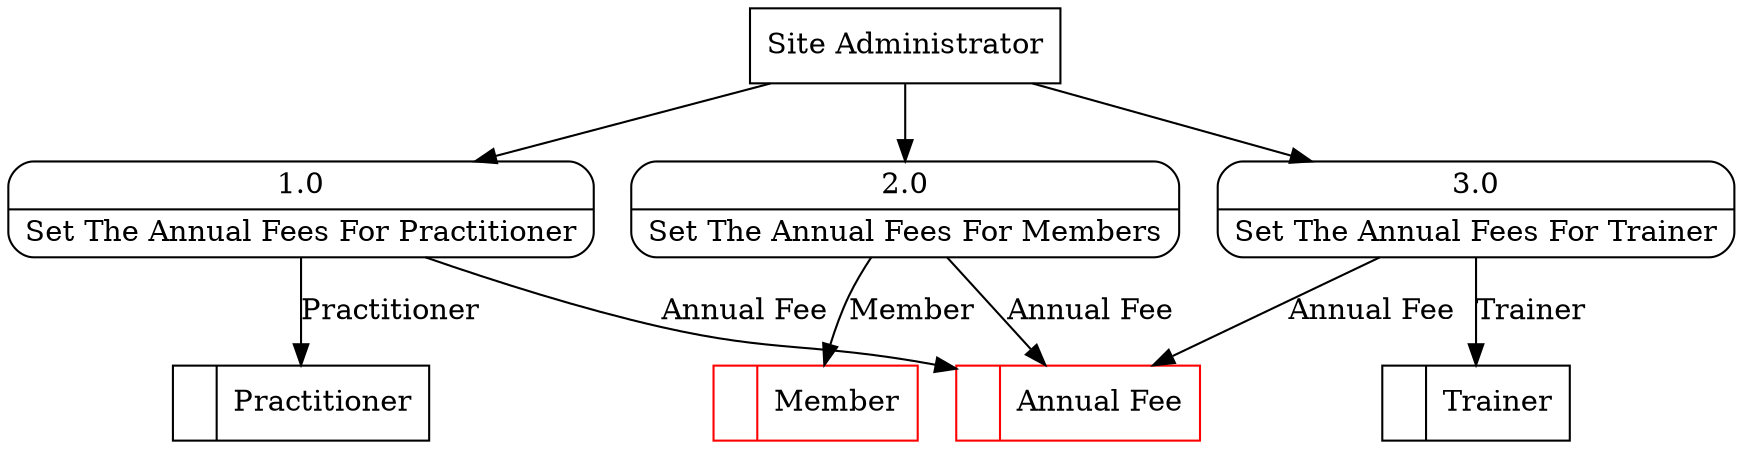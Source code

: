 digraph dfd2{ 
node[shape=record]
200 [label="<f0>  |<f1> Annual Fee " color=red];
201 [label="<f0>  |<f1> Trainer " ];
202 [label="<f0>  |<f1> Practitioner " ];
203 [label="<f0>  |<f1> Member " color=red];
204 [label="Site Administrator" shape=box];
205 [label="{<f0> 1.0|<f1> Set The Annual Fees For Practitioner }" shape=Mrecord];
206 [label="{<f0> 2.0|<f1> Set The Annual Fees For Members }" shape=Mrecord];
207 [label="{<f0> 3.0|<f1> Set The Annual Fees For Trainer }" shape=Mrecord];
204 -> 205
204 -> 206
204 -> 207
205 -> 202 [label="Practitioner"]
205 -> 200 [label="Annual Fee"]
206 -> 200 [label="Annual Fee"]
206 -> 203 [label="Member"]
207 -> 201 [label="Trainer"]
207 -> 200 [label="Annual Fee"]
}